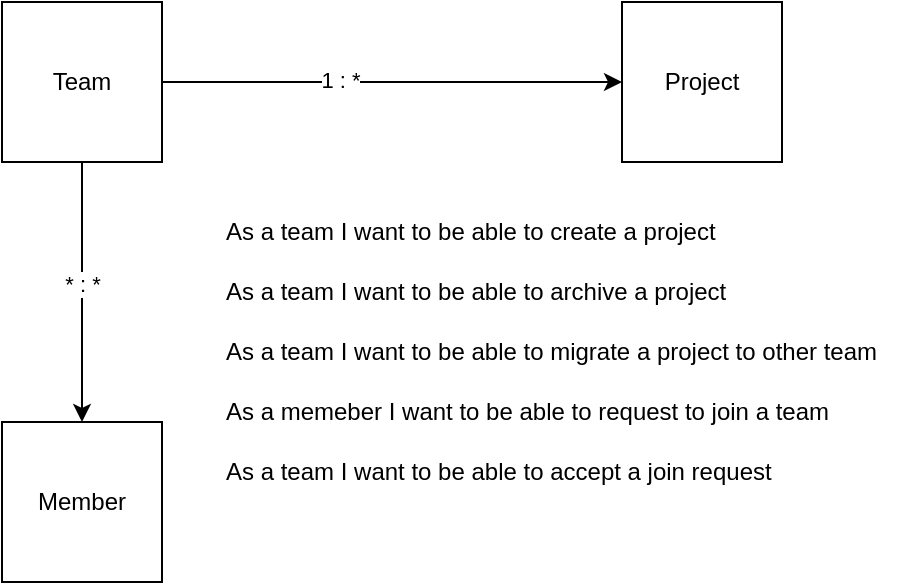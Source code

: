 <mxfile version="20.5.3" type="github">
  <diagram id="m_pdPa6cLZ9sQrC1DyXI" name="Page-1">
    <mxGraphModel dx="1013" dy="719" grid="1" gridSize="10" guides="1" tooltips="1" connect="1" arrows="1" fold="1" page="1" pageScale="1" pageWidth="827" pageHeight="1169" math="0" shadow="0">
      <root>
        <mxCell id="0" />
        <mxCell id="1" parent="0" />
        <mxCell id="QINf7qv544Nl_s9j7ZfR-3" value="" style="edgeStyle=orthogonalEdgeStyle;rounded=0;orthogonalLoop=1;jettySize=auto;html=1;" edge="1" parent="1" source="QINf7qv544Nl_s9j7ZfR-1" target="QINf7qv544Nl_s9j7ZfR-2">
          <mxGeometry relative="1" as="geometry" />
        </mxCell>
        <mxCell id="QINf7qv544Nl_s9j7ZfR-7" value="1 : *" style="edgeLabel;html=1;align=center;verticalAlign=middle;resizable=0;points=[];" vertex="1" connectable="0" parent="QINf7qv544Nl_s9j7ZfR-3">
          <mxGeometry x="-0.225" y="1" relative="1" as="geometry">
            <mxPoint as="offset" />
          </mxGeometry>
        </mxCell>
        <mxCell id="QINf7qv544Nl_s9j7ZfR-5" value="" style="edgeStyle=orthogonalEdgeStyle;rounded=0;orthogonalLoop=1;jettySize=auto;html=1;" edge="1" parent="1" source="QINf7qv544Nl_s9j7ZfR-1" target="QINf7qv544Nl_s9j7ZfR-4">
          <mxGeometry relative="1" as="geometry" />
        </mxCell>
        <mxCell id="QINf7qv544Nl_s9j7ZfR-8" value="* : *" style="edgeLabel;html=1;align=center;verticalAlign=middle;resizable=0;points=[];" vertex="1" connectable="0" parent="QINf7qv544Nl_s9j7ZfR-5">
          <mxGeometry x="-0.067" relative="1" as="geometry">
            <mxPoint as="offset" />
          </mxGeometry>
        </mxCell>
        <mxCell id="QINf7qv544Nl_s9j7ZfR-1" value="Team" style="whiteSpace=wrap;html=1;aspect=fixed;" vertex="1" parent="1">
          <mxGeometry x="210" y="120" width="80" height="80" as="geometry" />
        </mxCell>
        <mxCell id="QINf7qv544Nl_s9j7ZfR-2" value="Project" style="whiteSpace=wrap;html=1;aspect=fixed;" vertex="1" parent="1">
          <mxGeometry x="520" y="120" width="80" height="80" as="geometry" />
        </mxCell>
        <mxCell id="QINf7qv544Nl_s9j7ZfR-4" value="Member" style="whiteSpace=wrap;html=1;aspect=fixed;" vertex="1" parent="1">
          <mxGeometry x="210" y="330" width="80" height="80" as="geometry" />
        </mxCell>
        <mxCell id="QINf7qv544Nl_s9j7ZfR-9" value="As a team I want to be able to create a project" style="text;html=1;align=left;verticalAlign=middle;resizable=0;points=[];autosize=1;strokeColor=none;fillColor=none;" vertex="1" parent="1">
          <mxGeometry x="320" y="220" width="270" height="30" as="geometry" />
        </mxCell>
        <mxCell id="QINf7qv544Nl_s9j7ZfR-10" value="As a team I want to be able to migrate a project to other team" style="text;html=1;align=left;verticalAlign=middle;resizable=0;points=[];autosize=1;strokeColor=none;fillColor=none;" vertex="1" parent="1">
          <mxGeometry x="320" y="280" width="350" height="30" as="geometry" />
        </mxCell>
        <mxCell id="QINf7qv544Nl_s9j7ZfR-12" value="As a team I want to be able to archive a project" style="text;html=1;align=left;verticalAlign=middle;resizable=0;points=[];autosize=1;strokeColor=none;fillColor=none;" vertex="1" parent="1">
          <mxGeometry x="320" y="250" width="270" height="30" as="geometry" />
        </mxCell>
        <mxCell id="QINf7qv544Nl_s9j7ZfR-13" value="As a memeber I want to be able to request to join a team" style="text;html=1;align=left;verticalAlign=middle;resizable=0;points=[];autosize=1;strokeColor=none;fillColor=none;" vertex="1" parent="1">
          <mxGeometry x="320" y="310" width="330" height="30" as="geometry" />
        </mxCell>
        <mxCell id="QINf7qv544Nl_s9j7ZfR-15" value="As a team I want to be able to accept a join request" style="text;html=1;align=left;verticalAlign=middle;resizable=0;points=[];autosize=1;strokeColor=none;fillColor=none;" vertex="1" parent="1">
          <mxGeometry x="320" y="340" width="300" height="30" as="geometry" />
        </mxCell>
      </root>
    </mxGraphModel>
  </diagram>
</mxfile>
